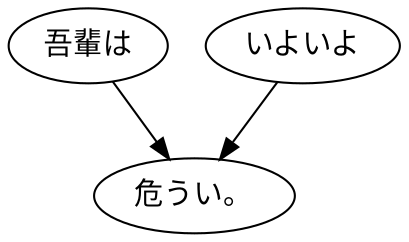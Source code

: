 digraph graph3343 {
	node0 [label="吾輩は"];
	node1 [label="いよいよ"];
	node2 [label="危うい。"];
	node0 -> node2;
	node1 -> node2;
}
